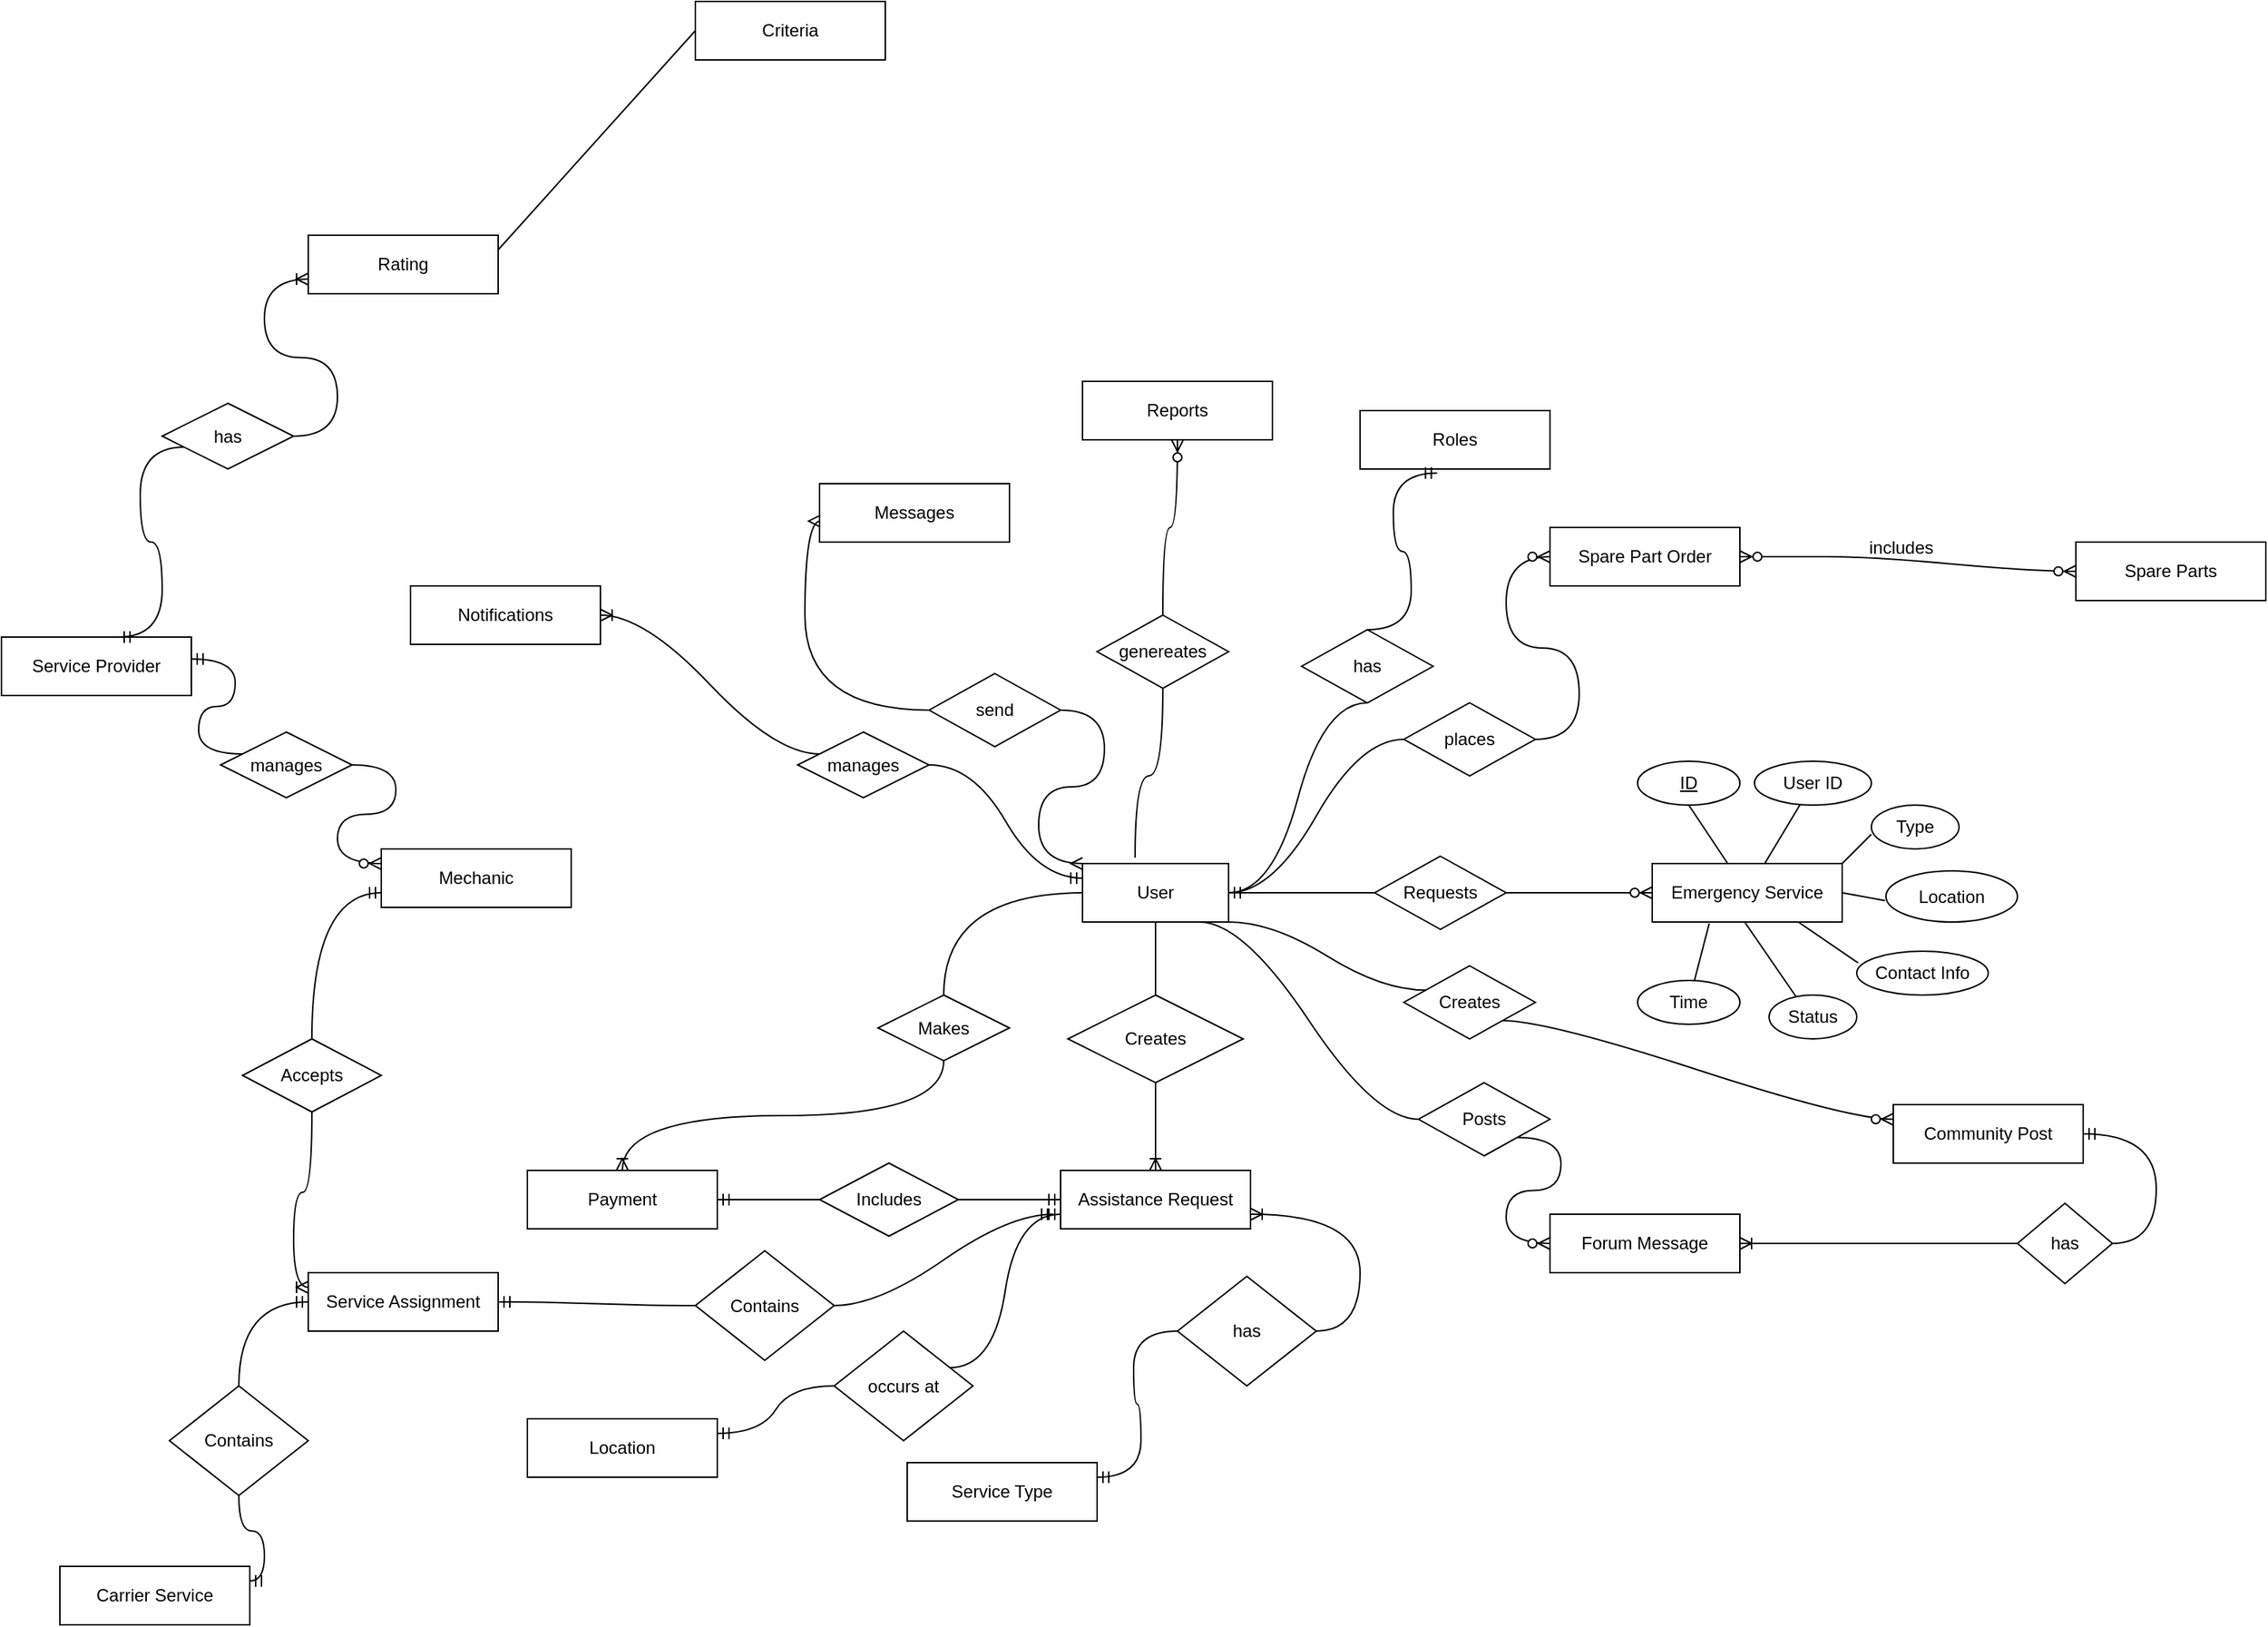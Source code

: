 <mxfile version="20.5.1" type="github">
  <diagram id="rWQMvQwaEjDZF5ZdrL_w" name="Page-1">
    <mxGraphModel dx="1448" dy="714" grid="1" gridSize="10" guides="1" tooltips="1" connect="1" arrows="1" fold="1" page="1" pageScale="1" pageWidth="3300" pageHeight="4681" math="0" shadow="0">
      <root>
        <mxCell id="0" />
        <mxCell id="1" parent="0" />
        <mxCell id="olxThDtGMyigZw1vae8e-85" value="User" style="whiteSpace=wrap;html=1;align=center;shadow=0;labelBackgroundColor=none;labelBorderColor=none;" parent="1" vertex="1">
          <mxGeometry x="1390" y="1860" width="100" height="40" as="geometry" />
        </mxCell>
        <mxCell id="olxThDtGMyigZw1vae8e-87" value="Emergency Service" style="whiteSpace=wrap;html=1;align=center;shadow=0;labelBackgroundColor=none;labelBorderColor=none;" parent="1" vertex="1">
          <mxGeometry x="1780" y="1860" width="130" height="40" as="geometry" />
        </mxCell>
        <mxCell id="olxThDtGMyigZw1vae8e-91" value="" style="edgeStyle=entityRelationEdgeStyle;fontSize=12;html=1;endArrow=ERzeroToMany;endFill=1;rounded=0;entryX=0;entryY=0.5;entryDx=0;entryDy=0;exitX=1;exitY=0.5;exitDx=0;exitDy=0;startArrow=none;" parent="1" source="olxThDtGMyigZw1vae8e-86" target="olxThDtGMyigZw1vae8e-87" edge="1">
          <mxGeometry width="100" height="100" relative="1" as="geometry">
            <mxPoint x="1700" y="1880" as="sourcePoint" />
            <mxPoint x="1800" y="1780" as="targetPoint" />
          </mxGeometry>
        </mxCell>
        <mxCell id="olxThDtGMyigZw1vae8e-86" value="Requests" style="shape=rhombus;perimeter=rhombusPerimeter;whiteSpace=wrap;html=1;align=center;shadow=0;labelBackgroundColor=none;labelBorderColor=none;" parent="1" vertex="1">
          <mxGeometry x="1590" y="1855" width="90" height="50" as="geometry" />
        </mxCell>
        <mxCell id="olxThDtGMyigZw1vae8e-93" value="" style="edgeStyle=entityRelationEdgeStyle;fontSize=12;html=1;endArrow=none;endFill=1;rounded=0;entryX=0;entryY=0.5;entryDx=0;entryDy=0;exitX=1;exitY=0.5;exitDx=0;exitDy=0;" parent="1" source="olxThDtGMyigZw1vae8e-85" target="olxThDtGMyigZw1vae8e-86" edge="1">
          <mxGeometry width="100" height="100" relative="1" as="geometry">
            <mxPoint x="1490" y="1880" as="sourcePoint" />
            <mxPoint x="1780" y="1880" as="targetPoint" />
          </mxGeometry>
        </mxCell>
        <mxCell id="olxThDtGMyigZw1vae8e-94" value="Assistance Request" style="whiteSpace=wrap;html=1;align=center;shadow=0;labelBackgroundColor=none;labelBorderColor=none;" parent="1" vertex="1">
          <mxGeometry x="1375" y="2070" width="130" height="40" as="geometry" />
        </mxCell>
        <mxCell id="olxThDtGMyigZw1vae8e-95" value="User ID" style="ellipse;whiteSpace=wrap;html=1;align=center;shadow=0;labelBackgroundColor=none;labelBorderColor=none;" parent="1" vertex="1">
          <mxGeometry x="1850" y="1790" width="80" height="30" as="geometry" />
        </mxCell>
        <mxCell id="olxThDtGMyigZw1vae8e-97" value="ID" style="ellipse;whiteSpace=wrap;html=1;align=center;fontStyle=4;shadow=0;labelBackgroundColor=none;labelBorderColor=none;" parent="1" vertex="1">
          <mxGeometry x="1770" y="1790" width="70" height="30" as="geometry" />
        </mxCell>
        <mxCell id="olxThDtGMyigZw1vae8e-98" value="Type" style="ellipse;whiteSpace=wrap;html=1;align=center;shadow=0;labelBackgroundColor=none;labelBorderColor=none;" parent="1" vertex="1">
          <mxGeometry x="1930" y="1820" width="60" height="30" as="geometry" />
        </mxCell>
        <mxCell id="olxThDtGMyigZw1vae8e-99" value="Location" style="ellipse;whiteSpace=wrap;html=1;align=center;shadow=0;labelBackgroundColor=none;labelBorderColor=none;" parent="1" vertex="1">
          <mxGeometry x="1940" y="1865" width="90" height="35" as="geometry" />
        </mxCell>
        <mxCell id="olxThDtGMyigZw1vae8e-100" value="Contact Info" style="ellipse;whiteSpace=wrap;html=1;align=center;shadow=0;labelBackgroundColor=none;labelBorderColor=none;" parent="1" vertex="1">
          <mxGeometry x="1920" y="1920" width="90" height="30" as="geometry" />
        </mxCell>
        <mxCell id="olxThDtGMyigZw1vae8e-101" value="Status" style="ellipse;whiteSpace=wrap;html=1;align=center;shadow=0;labelBackgroundColor=none;labelBorderColor=none;" parent="1" vertex="1">
          <mxGeometry x="1860" y="1950" width="60" height="30" as="geometry" />
        </mxCell>
        <mxCell id="olxThDtGMyigZw1vae8e-102" value="Time" style="ellipse;whiteSpace=wrap;html=1;align=center;shadow=0;labelBackgroundColor=none;labelBorderColor=none;" parent="1" vertex="1">
          <mxGeometry x="1770" y="1940" width="70" height="30" as="geometry" />
        </mxCell>
        <mxCell id="olxThDtGMyigZw1vae8e-103" value="" style="line;strokeWidth=1;rotatable=0;dashed=0;labelPosition=right;align=left;verticalAlign=middle;spacingTop=0;spacingLeft=6;points=[];portConstraint=eastwest;shadow=0;labelBackgroundColor=none;labelBorderColor=none;" parent="1" vertex="1">
          <mxGeometry x="1815" y="1855" width="60" height="10" as="geometry" />
        </mxCell>
        <mxCell id="olxThDtGMyigZw1vae8e-105" value="" style="endArrow=none;html=1;rounded=0;exitX=0.3;exitY=1.025;exitDx=0;exitDy=0;exitPerimeter=0;" parent="1" source="olxThDtGMyigZw1vae8e-87" target="olxThDtGMyigZw1vae8e-102" edge="1">
          <mxGeometry relative="1" as="geometry">
            <mxPoint x="1760" y="1910" as="sourcePoint" />
            <mxPoint x="1920" y="1910" as="targetPoint" />
          </mxGeometry>
        </mxCell>
        <mxCell id="olxThDtGMyigZw1vae8e-106" value="" style="endArrow=none;html=1;rounded=0;exitX=0.485;exitY=0.992;exitDx=0;exitDy=0;exitPerimeter=0;entryX=0.306;entryY=0.033;entryDx=0;entryDy=0;entryPerimeter=0;" parent="1" source="olxThDtGMyigZw1vae8e-87" target="olxThDtGMyigZw1vae8e-101" edge="1">
          <mxGeometry relative="1" as="geometry">
            <mxPoint x="1829" y="1911" as="sourcePoint" />
            <mxPoint x="1818.865" y="1950.092" as="targetPoint" />
          </mxGeometry>
        </mxCell>
        <mxCell id="olxThDtGMyigZw1vae8e-107" value="" style="endArrow=none;html=1;rounded=0;exitX=0.769;exitY=1;exitDx=0;exitDy=0;exitPerimeter=0;entryX=0.011;entryY=0.267;entryDx=0;entryDy=0;entryPerimeter=0;" parent="1" source="olxThDtGMyigZw1vae8e-87" target="olxThDtGMyigZw1vae8e-100" edge="1">
          <mxGeometry relative="1" as="geometry">
            <mxPoint x="1839" y="1921" as="sourcePoint" />
            <mxPoint x="1828.865" y="1960.092" as="targetPoint" />
          </mxGeometry>
        </mxCell>
        <mxCell id="olxThDtGMyigZw1vae8e-108" value="" style="endArrow=none;html=1;rounded=0;exitX=-0.007;exitY=0.581;exitDx=0;exitDy=0;exitPerimeter=0;entryX=1;entryY=0.5;entryDx=0;entryDy=0;" parent="1" source="olxThDtGMyigZw1vae8e-99" target="olxThDtGMyigZw1vae8e-87" edge="1">
          <mxGeometry relative="1" as="geometry">
            <mxPoint x="1849" y="1931" as="sourcePoint" />
            <mxPoint x="1838.865" y="1970.092" as="targetPoint" />
          </mxGeometry>
        </mxCell>
        <mxCell id="olxThDtGMyigZw1vae8e-109" value="" style="endArrow=none;html=1;rounded=0;exitX=0;exitY=0.667;exitDx=0;exitDy=0;exitPerimeter=0;entryX=1;entryY=0;entryDx=0;entryDy=0;" parent="1" source="olxThDtGMyigZw1vae8e-98" target="olxThDtGMyigZw1vae8e-87" edge="1">
          <mxGeometry relative="1" as="geometry">
            <mxPoint x="1859" y="1941" as="sourcePoint" />
            <mxPoint x="1848.865" y="1980.092" as="targetPoint" />
          </mxGeometry>
        </mxCell>
        <mxCell id="olxThDtGMyigZw1vae8e-110" value="" style="endArrow=none;html=1;rounded=0;" parent="1" source="olxThDtGMyigZw1vae8e-95" target="olxThDtGMyigZw1vae8e-87" edge="1">
          <mxGeometry relative="1" as="geometry">
            <mxPoint x="1869" y="1951" as="sourcePoint" />
            <mxPoint x="1858.865" y="1990.092" as="targetPoint" />
          </mxGeometry>
        </mxCell>
        <mxCell id="olxThDtGMyigZw1vae8e-111" value="" style="endArrow=none;html=1;rounded=0;exitX=0.5;exitY=1;exitDx=0;exitDy=0;" parent="1" source="olxThDtGMyigZw1vae8e-97" target="olxThDtGMyigZw1vae8e-87" edge="1">
          <mxGeometry relative="1" as="geometry">
            <mxPoint x="1879" y="1961" as="sourcePoint" />
            <mxPoint x="1820" y="1870" as="targetPoint" />
          </mxGeometry>
        </mxCell>
        <mxCell id="olxThDtGMyigZw1vae8e-112" value="" style="fontSize=12;html=1;endArrow=ERoneToMany;rounded=0;exitX=0.5;exitY=1;exitDx=0;exitDy=0;entryX=0.5;entryY=0;entryDx=0;entryDy=0;" parent="1" source="olxThDtGMyigZw1vae8e-85" target="olxThDtGMyigZw1vae8e-94" edge="1">
          <mxGeometry width="100" height="100" relative="1" as="geometry">
            <mxPoint x="1700" y="2010" as="sourcePoint" />
            <mxPoint x="1800" y="1910" as="targetPoint" />
          </mxGeometry>
        </mxCell>
        <mxCell id="olxThDtGMyigZw1vae8e-113" value="Creates" style="shape=rhombus;perimeter=rhombusPerimeter;whiteSpace=wrap;html=1;align=center;shadow=0;labelBackgroundColor=none;labelBorderColor=none;" parent="1" vertex="1">
          <mxGeometry x="1380" y="1950" width="120" height="60" as="geometry" />
        </mxCell>
        <mxCell id="olxThDtGMyigZw1vae8e-114" value="" style="edgeStyle=entityRelationEdgeStyle;fontSize=12;html=1;endArrow=ERmandOne;startArrow=none;rounded=0;exitX=1;exitY=0.5;exitDx=0;exitDy=0;entryX=0;entryY=0.5;entryDx=0;entryDy=0;" parent="1" source="olxThDtGMyigZw1vae8e-116" target="olxThDtGMyigZw1vae8e-94" edge="1">
          <mxGeometry width="100" height="100" relative="1" as="geometry">
            <mxPoint x="1550" y="2160" as="sourcePoint" />
            <mxPoint x="1650" y="2060" as="targetPoint" />
          </mxGeometry>
        </mxCell>
        <mxCell id="olxThDtGMyigZw1vae8e-115" value="Payment" style="whiteSpace=wrap;html=1;align=center;shadow=0;labelBackgroundColor=none;labelBorderColor=none;" parent="1" vertex="1">
          <mxGeometry x="1010" y="2070" width="130" height="40" as="geometry" />
        </mxCell>
        <mxCell id="olxThDtGMyigZw1vae8e-118" value="" style="fontSize=12;html=1;endArrow=ERoneToMany;rounded=0;exitX=0.5;exitY=1;exitDx=0;exitDy=0;entryX=0.5;entryY=0;entryDx=0;entryDy=0;edgeStyle=orthogonalEdgeStyle;curved=1;startArrow=none;" parent="1" source="olxThDtGMyigZw1vae8e-119" target="olxThDtGMyigZw1vae8e-115" edge="1">
          <mxGeometry width="100" height="100" relative="1" as="geometry">
            <mxPoint x="1390" y="1880" as="sourcePoint" />
            <mxPoint x="1390" y="2050" as="targetPoint" />
          </mxGeometry>
        </mxCell>
        <mxCell id="olxThDtGMyigZw1vae8e-120" value="Service Type" style="whiteSpace=wrap;html=1;align=center;shadow=0;labelBackgroundColor=none;labelBorderColor=none;" parent="1" vertex="1">
          <mxGeometry x="1270" y="2270" width="130" height="40" as="geometry" />
        </mxCell>
        <mxCell id="olxThDtGMyigZw1vae8e-121" value="Location" style="whiteSpace=wrap;html=1;align=center;shadow=0;labelBackgroundColor=none;labelBorderColor=none;" parent="1" vertex="1">
          <mxGeometry x="1010" y="2240" width="130" height="40" as="geometry" />
        </mxCell>
        <mxCell id="olxThDtGMyigZw1vae8e-122" value="Community Post" style="whiteSpace=wrap;html=1;align=center;shadow=0;labelBackgroundColor=none;labelBorderColor=none;" parent="1" vertex="1">
          <mxGeometry x="1945" y="2025" width="130" height="40" as="geometry" />
        </mxCell>
        <mxCell id="olxThDtGMyigZw1vae8e-123" value="Forum Message" style="whiteSpace=wrap;html=1;align=center;shadow=0;labelBackgroundColor=none;labelBorderColor=none;" parent="1" vertex="1">
          <mxGeometry x="1710" y="2100" width="130" height="40" as="geometry" />
        </mxCell>
        <mxCell id="olxThDtGMyigZw1vae8e-116" value="Includes" style="shape=rhombus;perimeter=rhombusPerimeter;whiteSpace=wrap;html=1;align=center;shadow=0;labelBackgroundColor=none;labelBorderColor=none;" parent="1" vertex="1">
          <mxGeometry x="1210" y="2065" width="95" height="50" as="geometry" />
        </mxCell>
        <mxCell id="olxThDtGMyigZw1vae8e-124" value="" style="edgeStyle=entityRelationEdgeStyle;fontSize=12;html=1;endArrow=none;startArrow=ERmandOne;rounded=0;exitX=1;exitY=0.5;exitDx=0;exitDy=0;entryX=0;entryY=0.5;entryDx=0;entryDy=0;" parent="1" source="olxThDtGMyigZw1vae8e-115" target="olxThDtGMyigZw1vae8e-116" edge="1">
          <mxGeometry width="100" height="100" relative="1" as="geometry">
            <mxPoint x="1140" y="2090" as="sourcePoint" />
            <mxPoint x="1375" y="2090" as="targetPoint" />
          </mxGeometry>
        </mxCell>
        <mxCell id="olxThDtGMyigZw1vae8e-119" value="Makes" style="shape=rhombus;perimeter=rhombusPerimeter;whiteSpace=wrap;html=1;align=center;shadow=0;labelBackgroundColor=none;labelBorderColor=none;" parent="1" vertex="1">
          <mxGeometry x="1250" y="1950" width="90" height="45" as="geometry" />
        </mxCell>
        <mxCell id="olxThDtGMyigZw1vae8e-125" value="" style="fontSize=12;html=1;endArrow=none;rounded=0;exitX=0.5;exitY=1;exitDx=0;exitDy=0;entryX=0.5;entryY=0;entryDx=0;entryDy=0;edgeStyle=orthogonalEdgeStyle;curved=1;" parent="1" target="olxThDtGMyigZw1vae8e-119" edge="1">
          <mxGeometry width="100" height="100" relative="1" as="geometry">
            <mxPoint x="1390" y="1880" as="sourcePoint" />
            <mxPoint x="1075" y="2070" as="targetPoint" />
          </mxGeometry>
        </mxCell>
        <mxCell id="olxThDtGMyigZw1vae8e-126" value="" style="edgeStyle=entityRelationEdgeStyle;fontSize=12;html=1;endArrow=ERzeroToMany;endFill=1;rounded=0;curved=1;exitX=1;exitY=1;exitDx=0;exitDy=0;entryX=0;entryY=0.25;entryDx=0;entryDy=0;startArrow=none;" parent="1" source="olxThDtGMyigZw1vae8e-131" target="olxThDtGMyigZw1vae8e-122" edge="1">
          <mxGeometry width="100" height="100" relative="1" as="geometry">
            <mxPoint x="1510" y="2140" as="sourcePoint" />
            <mxPoint x="1610" y="2040" as="targetPoint" />
          </mxGeometry>
        </mxCell>
        <mxCell id="olxThDtGMyigZw1vae8e-127" value="" style="edgeStyle=entityRelationEdgeStyle;fontSize=12;html=1;endArrow=ERzeroToMany;endFill=1;rounded=0;curved=1;exitX=1;exitY=1;exitDx=0;exitDy=0;entryX=0;entryY=0.5;entryDx=0;entryDy=0;startArrow=none;" parent="1" source="olxThDtGMyigZw1vae8e-128" target="olxThDtGMyigZw1vae8e-123" edge="1">
          <mxGeometry width="100" height="100" relative="1" as="geometry">
            <mxPoint x="1470" y="1900" as="sourcePoint" />
            <mxPoint x="1720" y="2300" as="targetPoint" />
          </mxGeometry>
        </mxCell>
        <mxCell id="olxThDtGMyigZw1vae8e-128" value="Posts" style="shape=rhombus;perimeter=rhombusPerimeter;whiteSpace=wrap;html=1;align=center;shadow=0;labelBackgroundColor=none;labelBorderColor=none;" parent="1" vertex="1">
          <mxGeometry x="1620" y="2010" width="90" height="50" as="geometry" />
        </mxCell>
        <mxCell id="olxThDtGMyigZw1vae8e-130" value="" style="edgeStyle=entityRelationEdgeStyle;fontSize=12;html=1;endArrow=none;endFill=1;rounded=0;curved=1;exitX=1;exitY=1;exitDx=0;exitDy=0;entryX=0;entryY=0.5;entryDx=0;entryDy=0;" parent="1" target="olxThDtGMyigZw1vae8e-128" edge="1">
          <mxGeometry width="100" height="100" relative="1" as="geometry">
            <mxPoint x="1470" y="1900" as="sourcePoint" />
            <mxPoint x="1720" y="2321" as="targetPoint" />
          </mxGeometry>
        </mxCell>
        <mxCell id="olxThDtGMyigZw1vae8e-131" value="Creates" style="shape=rhombus;perimeter=rhombusPerimeter;whiteSpace=wrap;html=1;align=center;shadow=0;labelBackgroundColor=none;labelBorderColor=none;" parent="1" vertex="1">
          <mxGeometry x="1610" y="1930" width="90" height="50" as="geometry" />
        </mxCell>
        <mxCell id="olxThDtGMyigZw1vae8e-132" value="" style="edgeStyle=entityRelationEdgeStyle;fontSize=12;html=1;endArrow=none;endFill=1;rounded=0;curved=1;exitX=1;exitY=1;exitDx=0;exitDy=0;entryX=0;entryY=0.25;entryDx=0;entryDy=0;" parent="1" source="olxThDtGMyigZw1vae8e-85" target="olxThDtGMyigZw1vae8e-131" edge="1">
          <mxGeometry width="100" height="100" relative="1" as="geometry">
            <mxPoint x="1490" y="1900" as="sourcePoint" />
            <mxPoint x="1660" y="2060" as="targetPoint" />
          </mxGeometry>
        </mxCell>
        <mxCell id="olxThDtGMyigZw1vae8e-133" value="Roles" style="whiteSpace=wrap;html=1;align=center;shadow=0;labelBackgroundColor=none;labelBorderColor=none;" parent="1" vertex="1">
          <mxGeometry x="1580" y="1550" width="130" height="40" as="geometry" />
        </mxCell>
        <mxCell id="olxThDtGMyigZw1vae8e-135" value="" style="edgeStyle=entityRelationEdgeStyle;fontSize=12;html=1;endArrow=ERmandOne;startArrow=none;rounded=0;curved=1;exitX=0.5;exitY=0;exitDx=0;exitDy=0;entryX=0.406;entryY=1.068;entryDx=0;entryDy=0;entryPerimeter=0;" parent="1" source="olxThDtGMyigZw1vae8e-136" target="olxThDtGMyigZw1vae8e-133" edge="1">
          <mxGeometry width="100" height="100" relative="1" as="geometry">
            <mxPoint x="1180" y="1770" as="sourcePoint" />
            <mxPoint x="1280" y="1670" as="targetPoint" />
          </mxGeometry>
        </mxCell>
        <mxCell id="olxThDtGMyigZw1vae8e-137" value="" style="edgeStyle=entityRelationEdgeStyle;fontSize=12;html=1;endArrow=ERmandOne;startArrow=none;rounded=0;curved=1;exitX=1;exitY=0.25;exitDx=0;exitDy=0;" parent="1" source="olxThDtGMyigZw1vae8e-138" edge="1">
          <mxGeometry width="100" height="100" relative="1" as="geometry">
            <mxPoint x="1275" y="2200" as="sourcePoint" />
            <mxPoint x="1375" y="2100" as="targetPoint" />
          </mxGeometry>
        </mxCell>
        <mxCell id="olxThDtGMyigZw1vae8e-138" value="occurs at" style="shape=rhombus;perimeter=rhombusPerimeter;whiteSpace=wrap;html=1;align=center;shadow=0;labelBackgroundColor=none;labelBorderColor=none;" parent="1" vertex="1">
          <mxGeometry x="1220" y="2180" width="95" height="75" as="geometry" />
        </mxCell>
        <mxCell id="olxThDtGMyigZw1vae8e-140" value="" style="edgeStyle=entityRelationEdgeStyle;fontSize=12;html=1;endArrow=none;startArrow=ERmandOne;rounded=0;curved=1;exitX=1;exitY=0.25;exitDx=0;exitDy=0;" parent="1" source="olxThDtGMyigZw1vae8e-121" target="olxThDtGMyigZw1vae8e-138" edge="1">
          <mxGeometry width="100" height="100" relative="1" as="geometry">
            <mxPoint x="1140" y="2250.0" as="sourcePoint" />
            <mxPoint x="1375" y="2100.0" as="targetPoint" />
          </mxGeometry>
        </mxCell>
        <mxCell id="olxThDtGMyigZw1vae8e-141" value="Service Assignment" style="whiteSpace=wrap;html=1;align=center;shadow=0;labelBackgroundColor=none;labelBorderColor=none;" parent="1" vertex="1">
          <mxGeometry x="860" y="2140" width="130" height="40" as="geometry" />
        </mxCell>
        <mxCell id="olxThDtGMyigZw1vae8e-142" value="" style="edgeStyle=entityRelationEdgeStyle;fontSize=12;html=1;endArrow=ERmandOne;startArrow=none;rounded=0;curved=1;exitX=1;exitY=0.5;exitDx=0;exitDy=0;" parent="1" source="olxThDtGMyigZw1vae8e-143" edge="1">
          <mxGeometry width="100" height="100" relative="1" as="geometry">
            <mxPoint x="1120" y="2210" as="sourcePoint" />
            <mxPoint x="1370" y="2100" as="targetPoint" />
          </mxGeometry>
        </mxCell>
        <mxCell id="olxThDtGMyigZw1vae8e-143" value="Contains" style="shape=rhombus;perimeter=rhombusPerimeter;whiteSpace=wrap;html=1;align=center;shadow=0;labelBackgroundColor=none;labelBorderColor=none;" parent="1" vertex="1">
          <mxGeometry x="1125" y="2125" width="95" height="75" as="geometry" />
        </mxCell>
        <mxCell id="olxThDtGMyigZw1vae8e-144" value="" style="edgeStyle=entityRelationEdgeStyle;fontSize=12;html=1;endArrow=none;startArrow=ERmandOne;rounded=0;curved=1;exitX=1;exitY=0.5;exitDx=0;exitDy=0;" parent="1" source="olxThDtGMyigZw1vae8e-141" target="olxThDtGMyigZw1vae8e-143" edge="1">
          <mxGeometry width="100" height="100" relative="1" as="geometry">
            <mxPoint x="980" y="2180.0" as="sourcePoint" />
            <mxPoint x="1370" y="2100.0" as="targetPoint" />
          </mxGeometry>
        </mxCell>
        <mxCell id="olxThDtGMyigZw1vae8e-145" value="" style="edgeStyle=entityRelationEdgeStyle;fontSize=12;html=1;endArrow=ERoneToMany;startArrow=none;rounded=0;curved=1;entryX=1;entryY=0.75;entryDx=0;entryDy=0;" parent="1" source="olxThDtGMyigZw1vae8e-146" target="olxThDtGMyigZw1vae8e-94" edge="1">
          <mxGeometry width="100" height="100" relative="1" as="geometry">
            <mxPoint x="1410" y="2300" as="sourcePoint" />
            <mxPoint x="1480" y="2110" as="targetPoint" />
          </mxGeometry>
        </mxCell>
        <mxCell id="olxThDtGMyigZw1vae8e-146" value="has" style="shape=rhombus;perimeter=rhombusPerimeter;whiteSpace=wrap;html=1;align=center;shadow=0;labelBackgroundColor=none;labelBorderColor=none;" parent="1" vertex="1">
          <mxGeometry x="1455" y="2142.5" width="95" height="75" as="geometry" />
        </mxCell>
        <mxCell id="olxThDtGMyigZw1vae8e-147" value="" style="edgeStyle=entityRelationEdgeStyle;fontSize=12;html=1;endArrow=none;startArrow=ERmandOne;rounded=0;curved=1;entryX=0;entryY=0.5;entryDx=0;entryDy=0;exitX=1;exitY=0.25;exitDx=0;exitDy=0;" parent="1" source="olxThDtGMyigZw1vae8e-120" target="olxThDtGMyigZw1vae8e-146" edge="1">
          <mxGeometry width="100" height="100" relative="1" as="geometry">
            <mxPoint x="1410" y="2300.0" as="sourcePoint" />
            <mxPoint x="1505" y="2100.0" as="targetPoint" />
          </mxGeometry>
        </mxCell>
        <mxCell id="olxThDtGMyigZw1vae8e-148" value="" style="edgeStyle=entityRelationEdgeStyle;fontSize=12;html=1;endArrow=ERoneToMany;startArrow=none;rounded=0;curved=1;" parent="1" source="olxThDtGMyigZw1vae8e-149" target="olxThDtGMyigZw1vae8e-123" edge="1">
          <mxGeometry width="100" height="100" relative="1" as="geometry">
            <mxPoint x="1790" y="2080" as="sourcePoint" />
            <mxPoint x="1890" y="1980" as="targetPoint" />
          </mxGeometry>
        </mxCell>
        <mxCell id="olxThDtGMyigZw1vae8e-149" value="has" style="shape=rhombus;perimeter=rhombusPerimeter;whiteSpace=wrap;html=1;align=center;shadow=0;labelBackgroundColor=none;labelBorderColor=none;" parent="1" vertex="1">
          <mxGeometry x="2030" y="2092.5" width="65" height="55" as="geometry" />
        </mxCell>
        <mxCell id="olxThDtGMyigZw1vae8e-150" value="" style="edgeStyle=entityRelationEdgeStyle;fontSize=12;html=1;endArrow=none;startArrow=ERmandOne;rounded=0;curved=1;exitX=1;exitY=0.5;exitDx=0;exitDy=0;" parent="1" source="olxThDtGMyigZw1vae8e-122" target="olxThDtGMyigZw1vae8e-149" edge="1">
          <mxGeometry width="100" height="100" relative="1" as="geometry">
            <mxPoint x="1790" y="2080.0" as="sourcePoint" />
            <mxPoint x="1850" y="2321" as="targetPoint" />
          </mxGeometry>
        </mxCell>
        <mxCell id="olxThDtGMyigZw1vae8e-151" value="Spare Part Order" style="whiteSpace=wrap;html=1;align=center;shadow=0;labelBackgroundColor=none;labelBorderColor=none;" parent="1" vertex="1">
          <mxGeometry x="1710" y="1630" width="130" height="40" as="geometry" />
        </mxCell>
        <mxCell id="olxThDtGMyigZw1vae8e-152" value="Spare Parts" style="whiteSpace=wrap;html=1;align=center;shadow=0;labelBackgroundColor=none;labelBorderColor=none;" parent="1" vertex="1">
          <mxGeometry x="2070" y="1640" width="130" height="40" as="geometry" />
        </mxCell>
        <mxCell id="olxThDtGMyigZw1vae8e-153" value="" style="edgeStyle=entityRelationEdgeStyle;fontSize=12;html=1;endArrow=ERzeroToMany;startArrow=none;rounded=0;curved=1;entryX=0;entryY=0.5;entryDx=0;entryDy=0;" parent="1" source="olxThDtGMyigZw1vae8e-158" target="olxThDtGMyigZw1vae8e-151" edge="1">
          <mxGeometry width="100" height="100" relative="1" as="geometry">
            <mxPoint x="1490" y="1880" as="sourcePoint" />
            <mxPoint x="1590" y="1780" as="targetPoint" />
          </mxGeometry>
        </mxCell>
        <mxCell id="olxThDtGMyigZw1vae8e-155" value="" style="edgeStyle=entityRelationEdgeStyle;fontSize=12;html=1;endArrow=ERzeroToMany;endFill=1;startArrow=none;rounded=0;curved=1;entryX=0;entryY=0.5;entryDx=0;entryDy=0;" parent="1" target="olxThDtGMyigZw1vae8e-152" edge="1">
          <mxGeometry width="100" height="100" relative="1" as="geometry">
            <mxPoint x="1900" y="1650" as="sourcePoint" />
            <mxPoint x="1940" y="1550" as="targetPoint" />
          </mxGeometry>
        </mxCell>
        <mxCell id="olxThDtGMyigZw1vae8e-157" value="" style="edgeStyle=entityRelationEdgeStyle;fontSize=12;html=1;endArrow=none;endFill=1;startArrow=ERzeroToMany;rounded=0;curved=1;entryX=0;entryY=0.5;entryDx=0;entryDy=0;" parent="1" edge="1">
          <mxGeometry width="100" height="100" relative="1" as="geometry">
            <mxPoint x="1840" y="1650" as="sourcePoint" />
            <mxPoint x="1900" y="1650" as="targetPoint" />
          </mxGeometry>
        </mxCell>
        <mxCell id="olxThDtGMyigZw1vae8e-158" value="places" style="shape=rhombus;perimeter=rhombusPerimeter;whiteSpace=wrap;html=1;align=center;shadow=0;labelBackgroundColor=none;labelBorderColor=none;" parent="1" vertex="1">
          <mxGeometry x="1610" y="1750" width="90" height="50" as="geometry" />
        </mxCell>
        <mxCell id="olxThDtGMyigZw1vae8e-159" value="" style="edgeStyle=entityRelationEdgeStyle;fontSize=12;html=1;endArrow=none;startArrow=ERmandOne;rounded=0;curved=1;entryX=0;entryY=0.5;entryDx=0;entryDy=0;" parent="1" target="olxThDtGMyigZw1vae8e-158" edge="1">
          <mxGeometry width="100" height="100" relative="1" as="geometry">
            <mxPoint x="1490" y="1880" as="sourcePoint" />
            <mxPoint x="1710" y="1650" as="targetPoint" />
          </mxGeometry>
        </mxCell>
        <mxCell id="olxThDtGMyigZw1vae8e-160" value="Mechanic" style="whiteSpace=wrap;html=1;align=center;shadow=0;labelBackgroundColor=none;labelBorderColor=none;" parent="1" vertex="1">
          <mxGeometry x="910" y="1850" width="130" height="40" as="geometry" />
        </mxCell>
        <mxCell id="olxThDtGMyigZw1vae8e-136" value="has" style="shape=rhombus;perimeter=rhombusPerimeter;whiteSpace=wrap;html=1;align=center;shadow=0;labelBackgroundColor=none;labelBorderColor=none;" parent="1" vertex="1">
          <mxGeometry x="1540" y="1700" width="90" height="50" as="geometry" />
        </mxCell>
        <mxCell id="olxThDtGMyigZw1vae8e-171" value="" style="edgeStyle=entityRelationEdgeStyle;fontSize=12;html=1;endArrow=none;startArrow=ERmandOne;rounded=0;curved=1;entryX=0.5;entryY=1;entryDx=0;entryDy=0;" parent="1" source="olxThDtGMyigZw1vae8e-85" target="olxThDtGMyigZw1vae8e-136" edge="1">
          <mxGeometry width="100" height="100" relative="1" as="geometry">
            <mxPoint x="1490" y="1870" as="sourcePoint" />
            <mxPoint x="1450" y="1725" as="targetPoint" />
          </mxGeometry>
        </mxCell>
        <mxCell id="olxThDtGMyigZw1vae8e-173" value="Messages" style="whiteSpace=wrap;html=1;align=center;shadow=0;labelBackgroundColor=none;labelBorderColor=none;" parent="1" vertex="1">
          <mxGeometry x="1210" y="1600" width="130" height="40" as="geometry" />
        </mxCell>
        <mxCell id="olxThDtGMyigZw1vae8e-175" value="" style="edgeStyle=entityRelationEdgeStyle;fontSize=12;html=1;endArrow=ERmany;startArrow=none;rounded=0;curved=1;" parent="1" source="olxThDtGMyigZw1vae8e-174" edge="1">
          <mxGeometry width="100" height="100" relative="1" as="geometry">
            <mxPoint x="1315" y="1650" as="sourcePoint" />
            <mxPoint x="1390" y="1860" as="targetPoint" />
          </mxGeometry>
        </mxCell>
        <mxCell id="olxThDtGMyigZw1vae8e-174" value="send" style="shape=rhombus;perimeter=rhombusPerimeter;whiteSpace=wrap;html=1;align=center;shadow=0;labelBackgroundColor=none;labelBorderColor=none;" parent="1" vertex="1">
          <mxGeometry x="1285" y="1730" width="90" height="50" as="geometry" />
        </mxCell>
        <mxCell id="olxThDtGMyigZw1vae8e-176" value="" style="fontSize=12;html=1;endArrow=none;startArrow=ERmany;rounded=0;entryX=0;entryY=0.5;entryDx=0;entryDy=0;exitX=0.004;exitY=0.641;exitDx=0;exitDy=0;exitPerimeter=0;elbow=vertical;edgeStyle=orthogonalEdgeStyle;curved=1;" parent="1" source="olxThDtGMyigZw1vae8e-173" target="olxThDtGMyigZw1vae8e-174" edge="1">
          <mxGeometry width="100" height="100" relative="1" as="geometry">
            <mxPoint x="1315" y="1650" as="sourcePoint" />
            <mxPoint x="1390" y="1860" as="targetPoint" />
          </mxGeometry>
        </mxCell>
        <mxCell id="olxThDtGMyigZw1vae8e-177" value="Carrier Service" style="whiteSpace=wrap;html=1;align=center;shadow=0;labelBackgroundColor=none;labelBorderColor=none;" parent="1" vertex="1">
          <mxGeometry x="690" y="2341" width="130" height="40" as="geometry" />
        </mxCell>
        <mxCell id="rgutTOAmANJ4pL7Stby1-1" value="Notifications" style="whiteSpace=wrap;html=1;align=center;shadow=0;labelBackgroundColor=none;labelBorderColor=none;" vertex="1" parent="1">
          <mxGeometry x="930" y="1670" width="130" height="40" as="geometry" />
        </mxCell>
        <mxCell id="rgutTOAmANJ4pL7Stby1-2" value="" style="edgeStyle=entityRelationEdgeStyle;fontSize=12;html=1;endArrow=ERoneToMany;startArrow=none;rounded=0;curved=1;elbow=vertical;exitX=0;exitY=0.25;exitDx=0;exitDy=0;" edge="1" parent="1" source="rgutTOAmANJ4pL7Stby1-3" target="rgutTOAmANJ4pL7Stby1-1">
          <mxGeometry width="100" height="100" relative="1" as="geometry">
            <mxPoint x="1140" y="1820" as="sourcePoint" />
            <mxPoint x="1240" y="1720" as="targetPoint" />
          </mxGeometry>
        </mxCell>
        <mxCell id="rgutTOAmANJ4pL7Stby1-3" value="manages" style="shape=rhombus;perimeter=rhombusPerimeter;whiteSpace=wrap;html=1;align=center;shadow=0;labelBackgroundColor=none;labelBorderColor=none;" vertex="1" parent="1">
          <mxGeometry x="1195" y="1770" width="90" height="45" as="geometry" />
        </mxCell>
        <mxCell id="rgutTOAmANJ4pL7Stby1-4" value="" style="edgeStyle=entityRelationEdgeStyle;fontSize=12;html=1;endArrow=none;startArrow=ERmandOne;rounded=0;curved=1;elbow=vertical;exitX=0;exitY=0.25;exitDx=0;exitDy=0;" edge="1" parent="1" source="olxThDtGMyigZw1vae8e-85" target="rgutTOAmANJ4pL7Stby1-3">
          <mxGeometry width="100" height="100" relative="1" as="geometry">
            <mxPoint x="1390" y="1870" as="sourcePoint" />
            <mxPoint x="1080" y="1720" as="targetPoint" />
          </mxGeometry>
        </mxCell>
        <mxCell id="rgutTOAmANJ4pL7Stby1-5" value="Service Provider" style="whiteSpace=wrap;html=1;align=center;shadow=0;labelBackgroundColor=none;labelBorderColor=none;" vertex="1" parent="1">
          <mxGeometry x="650" y="1705" width="130" height="40" as="geometry" />
        </mxCell>
        <mxCell id="rgutTOAmANJ4pL7Stby1-7" value="" style="edgeStyle=orthogonalEdgeStyle;fontSize=12;html=1;endArrow=ERmandOne;startArrow=none;rounded=0;curved=1;elbow=vertical;exitX=0.5;exitY=0;exitDx=0;exitDy=0;entryX=0;entryY=0.5;entryDx=0;entryDy=0;" edge="1" parent="1" source="rgutTOAmANJ4pL7Stby1-8" target="olxThDtGMyigZw1vae8e-141">
          <mxGeometry width="100" height="100" relative="1" as="geometry">
            <mxPoint x="760" y="2267.5" as="sourcePoint" />
            <mxPoint x="860" y="2167.5" as="targetPoint" />
          </mxGeometry>
        </mxCell>
        <mxCell id="rgutTOAmANJ4pL7Stby1-8" value="Contains" style="shape=rhombus;perimeter=rhombusPerimeter;whiteSpace=wrap;html=1;align=center;shadow=0;labelBackgroundColor=none;labelBorderColor=none;" vertex="1" parent="1">
          <mxGeometry x="765" y="2217.5" width="95" height="75" as="geometry" />
        </mxCell>
        <mxCell id="rgutTOAmANJ4pL7Stby1-9" value="" style="edgeStyle=orthogonalEdgeStyle;fontSize=12;html=1;endArrow=none;startArrow=ERmandOne;rounded=0;curved=1;elbow=vertical;exitX=1;exitY=0.25;exitDx=0;exitDy=0;entryX=0.5;entryY=1;entryDx=0;entryDy=0;" edge="1" parent="1" source="olxThDtGMyigZw1vae8e-177" target="rgutTOAmANJ4pL7Stby1-8">
          <mxGeometry width="100" height="100" relative="1" as="geometry">
            <mxPoint x="840" y="2360" as="sourcePoint" />
            <mxPoint x="860" y="2160" as="targetPoint" />
          </mxGeometry>
        </mxCell>
        <mxCell id="rgutTOAmANJ4pL7Stby1-10" value="" style="edgeStyle=orthogonalEdgeStyle;fontSize=12;html=1;endArrow=ERoneToMany;startArrow=none;rounded=0;curved=1;elbow=vertical;entryX=0;entryY=0.25;entryDx=0;entryDy=0;exitX=0.5;exitY=1;exitDx=0;exitDy=0;" edge="1" parent="1" source="rgutTOAmANJ4pL7Stby1-11" target="olxThDtGMyigZw1vae8e-141">
          <mxGeometry width="100" height="100" relative="1" as="geometry">
            <mxPoint x="730" y="2050" as="sourcePoint" />
            <mxPoint x="830" y="1950" as="targetPoint" />
          </mxGeometry>
        </mxCell>
        <mxCell id="rgutTOAmANJ4pL7Stby1-11" value="Accepts" style="shape=rhombus;perimeter=rhombusPerimeter;whiteSpace=wrap;html=1;align=center;shadow=0;labelBackgroundColor=none;labelBorderColor=none;" vertex="1" parent="1">
          <mxGeometry x="815" y="1980" width="95" height="50" as="geometry" />
        </mxCell>
        <mxCell id="rgutTOAmANJ4pL7Stby1-12" value="" style="edgeStyle=orthogonalEdgeStyle;fontSize=12;html=1;endArrow=none;startArrow=ERmandOne;rounded=0;curved=1;elbow=vertical;entryX=0.5;entryY=0;entryDx=0;entryDy=0;exitX=0;exitY=0.75;exitDx=0;exitDy=0;" edge="1" parent="1" source="olxThDtGMyigZw1vae8e-160" target="rgutTOAmANJ4pL7Stby1-11">
          <mxGeometry width="100" height="100" relative="1" as="geometry">
            <mxPoint x="910" y="1880" as="sourcePoint" />
            <mxPoint x="860" y="2150" as="targetPoint" />
          </mxGeometry>
        </mxCell>
        <mxCell id="rgutTOAmANJ4pL7Stby1-16" value="" style="edgeStyle=entityRelationEdgeStyle;fontSize=12;html=1;endArrow=ERzeroToMany;startArrow=none;rounded=0;curved=1;elbow=vertical;entryX=0;entryY=0.25;entryDx=0;entryDy=0;" edge="1" parent="1" source="rgutTOAmANJ4pL7Stby1-17" target="olxThDtGMyigZw1vae8e-160">
          <mxGeometry width="100" height="100" relative="1" as="geometry">
            <mxPoint x="780" y="1720" as="sourcePoint" />
            <mxPoint x="880" y="1630" as="targetPoint" />
          </mxGeometry>
        </mxCell>
        <mxCell id="rgutTOAmANJ4pL7Stby1-17" value="manages" style="shape=rhombus;perimeter=rhombusPerimeter;whiteSpace=wrap;html=1;align=center;shadow=0;labelBackgroundColor=none;labelBorderColor=none;" vertex="1" parent="1">
          <mxGeometry x="800" y="1770" width="90" height="45" as="geometry" />
        </mxCell>
        <mxCell id="rgutTOAmANJ4pL7Stby1-18" value="" style="edgeStyle=entityRelationEdgeStyle;fontSize=12;html=1;endArrow=none;startArrow=ERmandOne;rounded=0;curved=1;elbow=vertical;entryX=0;entryY=0.25;entryDx=0;entryDy=0;" edge="1" parent="1" target="rgutTOAmANJ4pL7Stby1-17">
          <mxGeometry width="100" height="100" relative="1" as="geometry">
            <mxPoint x="780" y="1720" as="sourcePoint" />
            <mxPoint x="910" y="1860" as="targetPoint" />
          </mxGeometry>
        </mxCell>
        <mxCell id="rgutTOAmANJ4pL7Stby1-19" value="includes&lt;br&gt;" style="text;html=1;align=center;verticalAlign=middle;resizable=0;points=[];autosize=1;strokeColor=none;fillColor=none;" vertex="1" parent="1">
          <mxGeometry x="1915" y="1629" width="70" height="30" as="geometry" />
        </mxCell>
        <mxCell id="rgutTOAmANJ4pL7Stby1-20" value="Reports" style="whiteSpace=wrap;html=1;align=center;shadow=0;labelBackgroundColor=none;labelBorderColor=none;" vertex="1" parent="1">
          <mxGeometry x="1390" y="1530" width="130" height="40" as="geometry" />
        </mxCell>
        <mxCell id="rgutTOAmANJ4pL7Stby1-21" value="" style="edgeStyle=orthogonalEdgeStyle;fontSize=12;html=1;endArrow=ERzeroToMany;endFill=1;rounded=0;curved=1;elbow=vertical;exitX=0.5;exitY=0;exitDx=0;exitDy=0;entryX=0.5;entryY=1;entryDx=0;entryDy=0;startArrow=none;" edge="1" parent="1" source="rgutTOAmANJ4pL7Stby1-22" target="rgutTOAmANJ4pL7Stby1-20">
          <mxGeometry width="100" height="100" relative="1" as="geometry">
            <mxPoint x="1380" y="1670" as="sourcePoint" />
            <mxPoint x="1480" y="1570" as="targetPoint" />
          </mxGeometry>
        </mxCell>
        <mxCell id="rgutTOAmANJ4pL7Stby1-22" value="genereates" style="shape=rhombus;perimeter=rhombusPerimeter;whiteSpace=wrap;html=1;align=center;shadow=0;labelBackgroundColor=none;labelBorderColor=none;" vertex="1" parent="1">
          <mxGeometry x="1400" y="1690" width="90" height="50" as="geometry" />
        </mxCell>
        <mxCell id="rgutTOAmANJ4pL7Stby1-23" value="" style="edgeStyle=orthogonalEdgeStyle;fontSize=12;html=1;endArrow=none;endFill=1;rounded=0;curved=1;elbow=vertical;exitX=0.36;exitY=-0.1;exitDx=0;exitDy=0;exitPerimeter=0;entryX=0.5;entryY=1;entryDx=0;entryDy=0;" edge="1" parent="1" source="olxThDtGMyigZw1vae8e-85" target="rgutTOAmANJ4pL7Stby1-22">
          <mxGeometry width="100" height="100" relative="1" as="geometry">
            <mxPoint x="1426" y="1856" as="sourcePoint" />
            <mxPoint x="1455" y="1570" as="targetPoint" />
          </mxGeometry>
        </mxCell>
        <mxCell id="rgutTOAmANJ4pL7Stby1-24" value="Rating" style="whiteSpace=wrap;html=1;align=center;shadow=0;labelBackgroundColor=none;labelBorderColor=none;" vertex="1" parent="1">
          <mxGeometry x="860" y="1430" width="130" height="40" as="geometry" />
        </mxCell>
        <mxCell id="rgutTOAmANJ4pL7Stby1-25" value="Criteria" style="whiteSpace=wrap;html=1;align=center;shadow=0;labelBackgroundColor=none;labelBorderColor=none;" vertex="1" parent="1">
          <mxGeometry x="1125" y="1270" width="130" height="40" as="geometry" />
        </mxCell>
        <mxCell id="rgutTOAmANJ4pL7Stby1-27" value="" style="edgeStyle=entityRelationEdgeStyle;fontSize=12;html=1;endArrow=ERoneToMany;startArrow=none;rounded=0;curved=1;elbow=vertical;entryX=0;entryY=0.75;entryDx=0;entryDy=0;" edge="1" parent="1" source="rgutTOAmANJ4pL7Stby1-28" target="rgutTOAmANJ4pL7Stby1-24">
          <mxGeometry width="100" height="100" relative="1" as="geometry">
            <mxPoint x="730" y="1705" as="sourcePoint" />
            <mxPoint x="830" y="1605" as="targetPoint" />
          </mxGeometry>
        </mxCell>
        <mxCell id="rgutTOAmANJ4pL7Stby1-28" value="has" style="shape=rhombus;perimeter=rhombusPerimeter;whiteSpace=wrap;html=1;align=center;shadow=0;labelBackgroundColor=none;labelBorderColor=none;" vertex="1" parent="1">
          <mxGeometry x="760" y="1545" width="90" height="45" as="geometry" />
        </mxCell>
        <mxCell id="rgutTOAmANJ4pL7Stby1-29" value="" style="edgeStyle=entityRelationEdgeStyle;fontSize=12;html=1;endArrow=none;startArrow=ERmandOne;rounded=0;curved=1;elbow=vertical;entryX=0;entryY=0.75;entryDx=0;entryDy=0;" edge="1" parent="1" target="rgutTOAmANJ4pL7Stby1-28">
          <mxGeometry width="100" height="100" relative="1" as="geometry">
            <mxPoint x="730" y="1705" as="sourcePoint" />
            <mxPoint x="860" y="1460" as="targetPoint" />
          </mxGeometry>
        </mxCell>
        <mxCell id="rgutTOAmANJ4pL7Stby1-30" value="" style="endArrow=none;html=1;rounded=0;curved=1;elbow=vertical;entryX=0;entryY=0.5;entryDx=0;entryDy=0;" edge="1" parent="1" target="rgutTOAmANJ4pL7Stby1-25">
          <mxGeometry relative="1" as="geometry">
            <mxPoint x="990" y="1440" as="sourcePoint" />
            <mxPoint x="1150" y="1440" as="targetPoint" />
          </mxGeometry>
        </mxCell>
      </root>
    </mxGraphModel>
  </diagram>
</mxfile>
